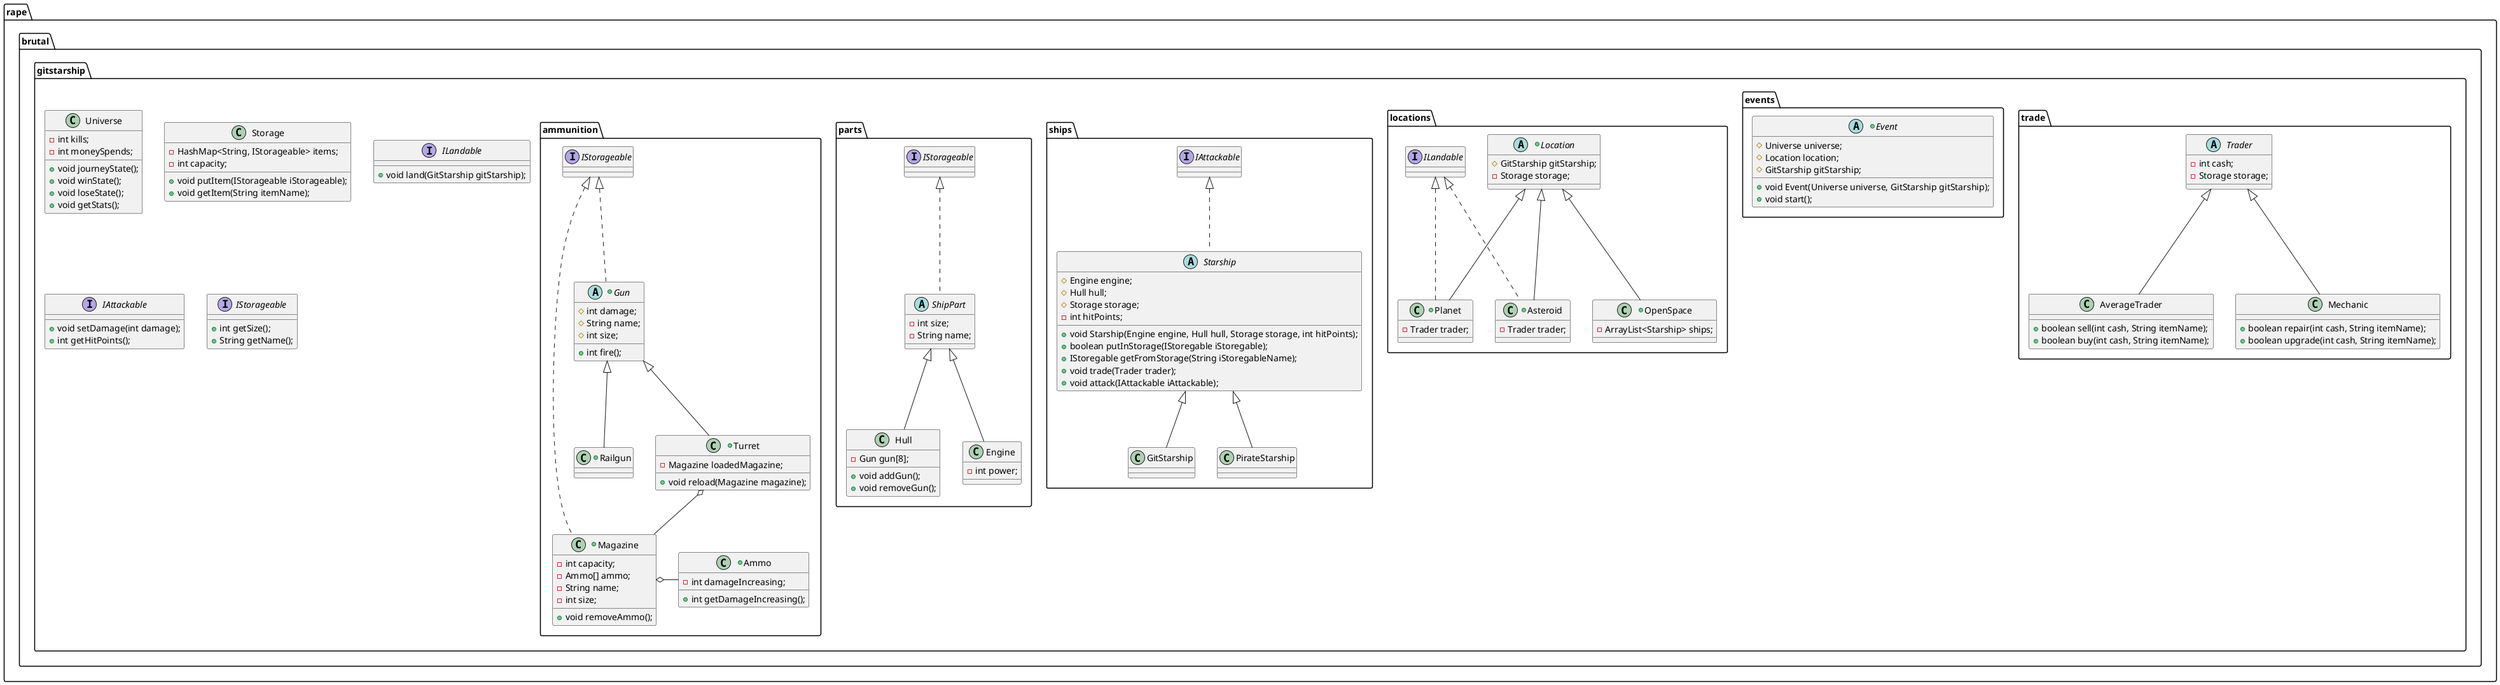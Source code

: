 @startuml

package rape.brutal.gitstarship {

    class Universe {
        -int kills;
        -int moneySpends;
        +void journeyState();
        +void winState();
        +void loseState();
        +void getStats();
    }

    class Storage {
        -HashMap<String, IStorageable> items;
        -int capacity;
        +void putItem(IStorageable iStorageable);
        +void getItem(String itemName);
    }

    package trade {

        abstract class Trader {
            -int cash;
            -Storage storage;
        }

        class AverageTrader extends Trader {
            +boolean sell(int cash, String itemName);
            +boolean buy(int cash, String itemName);
        }

        class Mechanic extends Trader {
            +boolean repair(int cash, String itemName);
            +boolean upgrade(int cash, String itemName);
        }

    }

    package events {

        +abstract class Event {
            #Universe universe;
            #Location location;
            #GitStarship gitStarship;

            +void Event(Universe universe, GitStarship gitStarship);
            +void start();
        }

    }

    interface ILandable {
        +void land(GitStarship gitStarship);
    }

    package locations {

        +abstract class Location {
            #GitStarship gitStarship;
            -Storage storage;
        }

        +class Planet extends Location implements ILandable {
            -Trader trader;
        }

        +class Asteroid extends Location  implements ILandable {
            -Trader trader;
        }

        +class OpenSpace extends Location {
            -ArrayList<Starship> ships;
        }

    }

    interface IAttackable {
        +void setDamage(int damage);
        +int getHitPoints();
    }

    package ships {

        Starship <|-- GitStarship
        Starship <|-- PirateStarship

        abstract class Starship implements IAttackable {
            #Engine engine;
            #Hull hull;
            #Storage storage;
            -int hitPoints;

            +void Starship(Engine engine, Hull hull, Storage storage, int hitPoints);
            +boolean putInStorage(IStoregable iStoregable);
            +IStoregable getFromStorage(String iStoregableName);
            +void trade(Trader trader);
            +void attack(IAttackable iAttackable);
        }

        class GitStarship {

        }

        class PirateStarship {

        }

    }

    interface IStorageable {
        +int getSize();
        +String getName();
    }

    package parts {

        abstract class ShipPart implements IStorageable {
            -int size;
            -String name;
        }

        class Hull extends ShipPart {
            -Gun gun[8];
            +void addGun();
            +void removeGun();
        }

        class Engine extends ShipPart {
            -int power;
        }

    }

    package ammunition {

        Turret o-- Magazine
        Magazine o- Ammo

        +abstract class Gun implements IStorageable {
            #int damage;
            #String name;
            #int size;

            +int fire();
        }

        +class Turret extends Gun {
            -Magazine loadedMagazine;

            +void reload(Magazine magazine);
        }

        +class Railgun extends Gun {

        }

        +class Magazine implements IStorageable {
            -int capacity;
            -Ammo[] ammo;
            -String name;
            -int size;

            +void removeAmmo();
        }

        +class Ammo {
            -int damageIncreasing;

            +int getDamageIncreasing();
        }

    }

}

@enduml